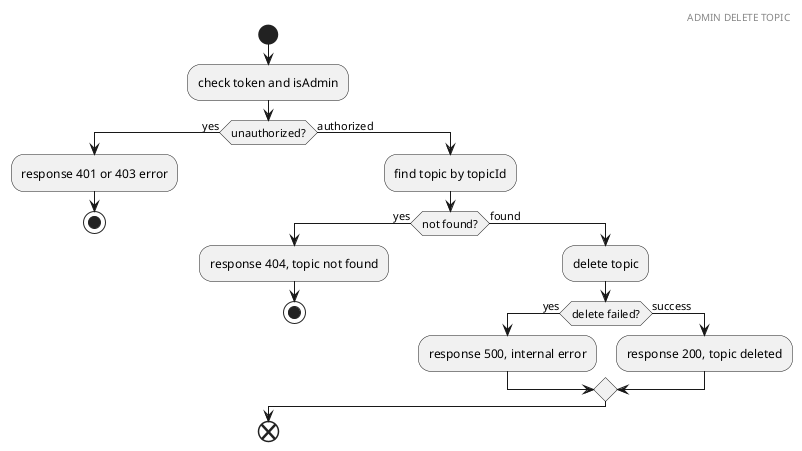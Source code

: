 @startuml Admin delete topic
header ADMIN DELETE TOPIC
start
  :check token and isAdmin;
  if (unauthorized?) then (yes)
    :response 401 or 403 error;
    stop
  else (authorized)
    :find topic by topicId;
    if (not found?) then (yes)
      :response 404, topic not found;
      stop
    else (found)
      :delete topic;
      if (delete failed?) then (yes)
        :response 500, internal error;
      else (success)
        :response 200, topic deleted;
      endif
    endif
  endif
end
@enduml
